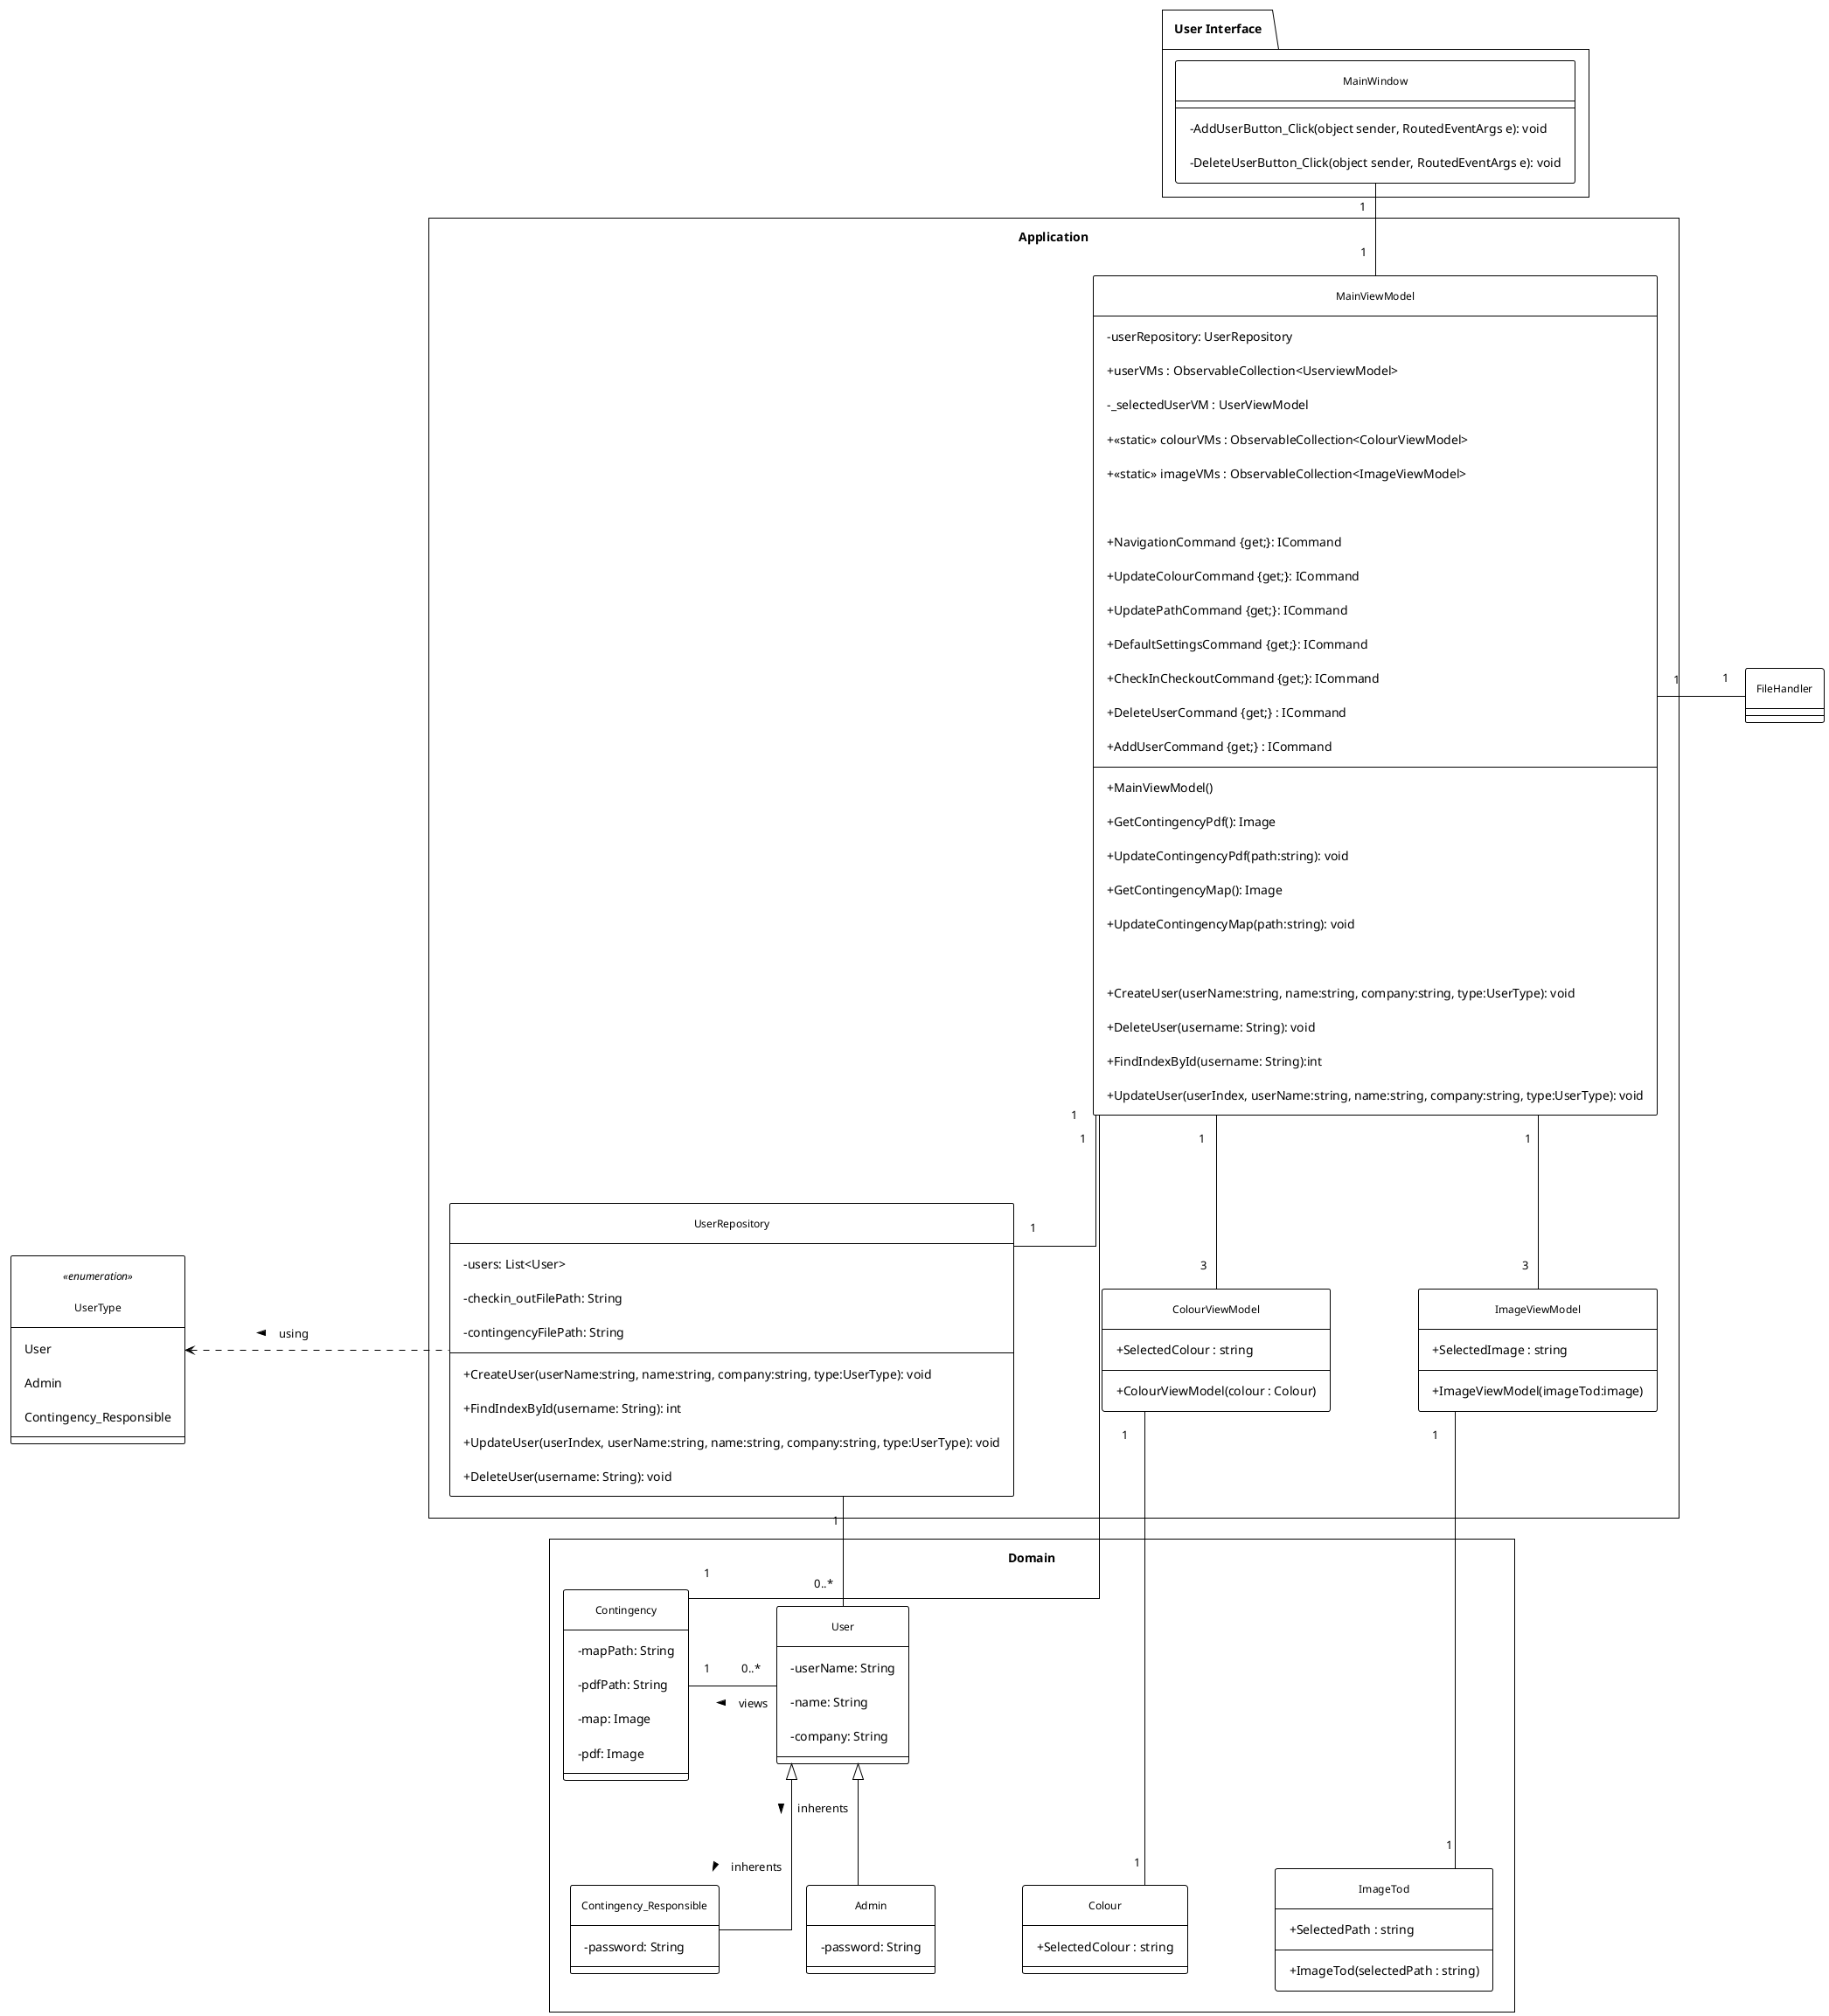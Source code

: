 @startuml
!theme plain
skinparam classAttributeIconSize 0
skinparam style strictuml
skinparam linetype ortho
skinparam nodesep 100
skinparam ranksep 100
skinparam padding 10

' Custom styling
skinparam class {
    BackgroundColor White
    BorderColor Black
    ArrowColor Black
    FontName Arial
    FontSize 12
}
skinparam package {
    BackgroundColor White
    BorderColor Black
    FontName Arial
    FontSize 14
}

class UserType <<enumeration>>{
    User
    Admin
    Contingency_Responsible
}
    


' User Interface Layer
package "User Interface" {
    class MainWindow {
        - AddUserButton_Click(object sender, RoutedEventArgs e): void
        - DeleteUserButton_Click(object sender, RoutedEventArgs e): void
    }
}

' Application Layer
package "Application" <<Rectangle>> {
    together {

        class MainViewModel{
            - userRepository: UserRepository
            + userVMs : ObservableCollection<UserviewModel>
            -_selectedUserVM : UserViewModel
            +<<static>> colourVMs : ObservableCollection<ColourViewModel>
            +<<static>> imageVMs : ObservableCollection<ImageViewModel>

            + NavigationCommand {get;}: ICommand
            + UpdateColourCommand {get;}: ICommand
            + UpdatePathCommand {get;}: ICommand
            + DefaultSettingsCommand {get;}: ICommand
            + CheckInCheckoutCommand {get;}: ICommand
            + DeleteUserCommand {get;} : ICommand
            + AddUserCommand {get;} : ICommand
            
            +MainViewModel()
            + GetContingencyPdf(): Image
            + UpdateContingencyPdf(path:string): void
            + GetContingencyMap(): Image
            + UpdateContingencyMap(path:string): void

            + CreateUser(userName:string, name:string, company:string, type:UserType): void
            + DeleteUser(username: String): void
            + FindIndexById(username: String):int
            + UpdateUser(userIndex, userName:string, name:string, company:string, type:UserType): void
            
            
        }
        Class ImageViewModel{
        +SelectedImage : string

        +ImageViewModel(imageTod:image)
        }
       
        Class ColourViewModel{
        +SelectedColour : string

        +ColourViewModel(colour : Colour)
        }

       

    }

    together {
       
        class UserRepository {
            - users: List<User>
            - checkin_outFilePath: String
            - contingencyFilePath: String

            + CreateUser(userName:string, name:string, company:string, type:UserType): void
            + FindIndexById(username: String): int
            + UpdateUser(userIndex, userName:string, name:string, company:string, type:UserType): void
            + DeleteUser(username: String): void
        }
    }
}

' Domain Layer
package "Domain" <<Rectangle>> {
    together {
        class ImageTod{
         + SelectedPath : string

         + ImageTod(selectedPath : string)
        }

        class Colour{
         + SelectedColour : string
        }

        class User {
            - userName: String
            - name: String
            - company: String
        }
       
        class Admin {
            - password: String
        }
       
        class Contingency_Responsible {
            - password: String
        }
    }
   
    class Contingency {
        - mapPath: String
        - pdfPath: String
        - map: Image
        - pdf: Image
    }
}

' UI to Contoller
MainWindow "1" -down- "1" MainViewModel

' MainViewModel to x
MainViewModel "1" -down- "1" UserRepository
MainViewModel "1" -right- "1" FileHandler
MainViewModel "1" -down- "1" Contingency
MainViewModel "1" -down- "3" ColourViewModel
MainViewModel "1" -down- "3" ImageViewModel

'ColorViewModel to Colour
ColourViewModel "1"-down-"1" Colour

'ImageViewModel to ImageTod
ImageViewModel"1" -down-"1" ImageTod

' Repository to Domain
UserRepository "1" -down- "0..*" User

' Inheritance
Admin -up-|> User : inherents <
Contingency_Responsible -up-|> User : inherents <

' Domain Relations
User "0..*" -right- "1" Contingency : views >


'enum
UserRepository .left.> UserType : using >
@enduml